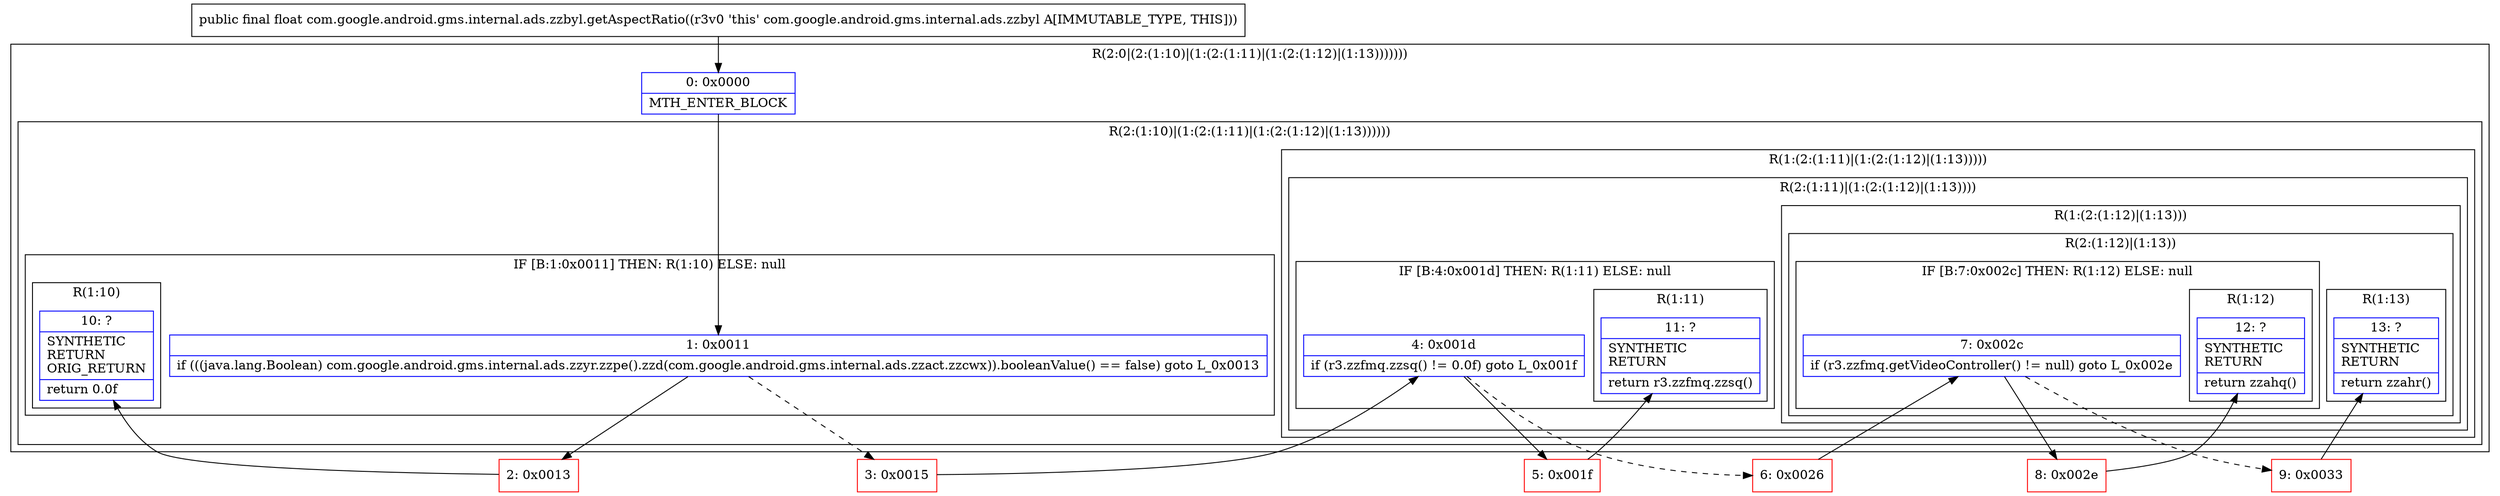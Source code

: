 digraph "CFG forcom.google.android.gms.internal.ads.zzbyl.getAspectRatio()F" {
subgraph cluster_Region_1008684812 {
label = "R(2:0|(2:(1:10)|(1:(2:(1:11)|(1:(2:(1:12)|(1:13)))))))";
node [shape=record,color=blue];
Node_0 [shape=record,label="{0\:\ 0x0000|MTH_ENTER_BLOCK\l}"];
subgraph cluster_Region_1433622479 {
label = "R(2:(1:10)|(1:(2:(1:11)|(1:(2:(1:12)|(1:13))))))";
node [shape=record,color=blue];
subgraph cluster_IfRegion_2099781330 {
label = "IF [B:1:0x0011] THEN: R(1:10) ELSE: null";
node [shape=record,color=blue];
Node_1 [shape=record,label="{1\:\ 0x0011|if (((java.lang.Boolean) com.google.android.gms.internal.ads.zzyr.zzpe().zzd(com.google.android.gms.internal.ads.zzact.zzcwx)).booleanValue() == false) goto L_0x0013\l}"];
subgraph cluster_Region_899753712 {
label = "R(1:10)";
node [shape=record,color=blue];
Node_10 [shape=record,label="{10\:\ ?|SYNTHETIC\lRETURN\lORIG_RETURN\l|return 0.0f\l}"];
}
}
subgraph cluster_Region_1929406567 {
label = "R(1:(2:(1:11)|(1:(2:(1:12)|(1:13)))))";
node [shape=record,color=blue];
subgraph cluster_Region_1015190759 {
label = "R(2:(1:11)|(1:(2:(1:12)|(1:13))))";
node [shape=record,color=blue];
subgraph cluster_IfRegion_23188267 {
label = "IF [B:4:0x001d] THEN: R(1:11) ELSE: null";
node [shape=record,color=blue];
Node_4 [shape=record,label="{4\:\ 0x001d|if (r3.zzfmq.zzsq() != 0.0f) goto L_0x001f\l}"];
subgraph cluster_Region_1036776273 {
label = "R(1:11)";
node [shape=record,color=blue];
Node_11 [shape=record,label="{11\:\ ?|SYNTHETIC\lRETURN\l|return r3.zzfmq.zzsq()\l}"];
}
}
subgraph cluster_Region_1299773407 {
label = "R(1:(2:(1:12)|(1:13)))";
node [shape=record,color=blue];
subgraph cluster_Region_1710585659 {
label = "R(2:(1:12)|(1:13))";
node [shape=record,color=blue];
subgraph cluster_IfRegion_1786910757 {
label = "IF [B:7:0x002c] THEN: R(1:12) ELSE: null";
node [shape=record,color=blue];
Node_7 [shape=record,label="{7\:\ 0x002c|if (r3.zzfmq.getVideoController() != null) goto L_0x002e\l}"];
subgraph cluster_Region_137445215 {
label = "R(1:12)";
node [shape=record,color=blue];
Node_12 [shape=record,label="{12\:\ ?|SYNTHETIC\lRETURN\l|return zzahq()\l}"];
}
}
subgraph cluster_Region_41805705 {
label = "R(1:13)";
node [shape=record,color=blue];
Node_13 [shape=record,label="{13\:\ ?|SYNTHETIC\lRETURN\l|return zzahr()\l}"];
}
}
}
}
}
}
}
Node_2 [shape=record,color=red,label="{2\:\ 0x0013}"];
Node_3 [shape=record,color=red,label="{3\:\ 0x0015}"];
Node_5 [shape=record,color=red,label="{5\:\ 0x001f}"];
Node_6 [shape=record,color=red,label="{6\:\ 0x0026}"];
Node_8 [shape=record,color=red,label="{8\:\ 0x002e}"];
Node_9 [shape=record,color=red,label="{9\:\ 0x0033}"];
MethodNode[shape=record,label="{public final float com.google.android.gms.internal.ads.zzbyl.getAspectRatio((r3v0 'this' com.google.android.gms.internal.ads.zzbyl A[IMMUTABLE_TYPE, THIS])) }"];
MethodNode -> Node_0;
Node_0 -> Node_1;
Node_1 -> Node_2;
Node_1 -> Node_3[style=dashed];
Node_4 -> Node_5;
Node_4 -> Node_6[style=dashed];
Node_7 -> Node_8;
Node_7 -> Node_9[style=dashed];
Node_2 -> Node_10;
Node_3 -> Node_4;
Node_5 -> Node_11;
Node_6 -> Node_7;
Node_8 -> Node_12;
Node_9 -> Node_13;
}

